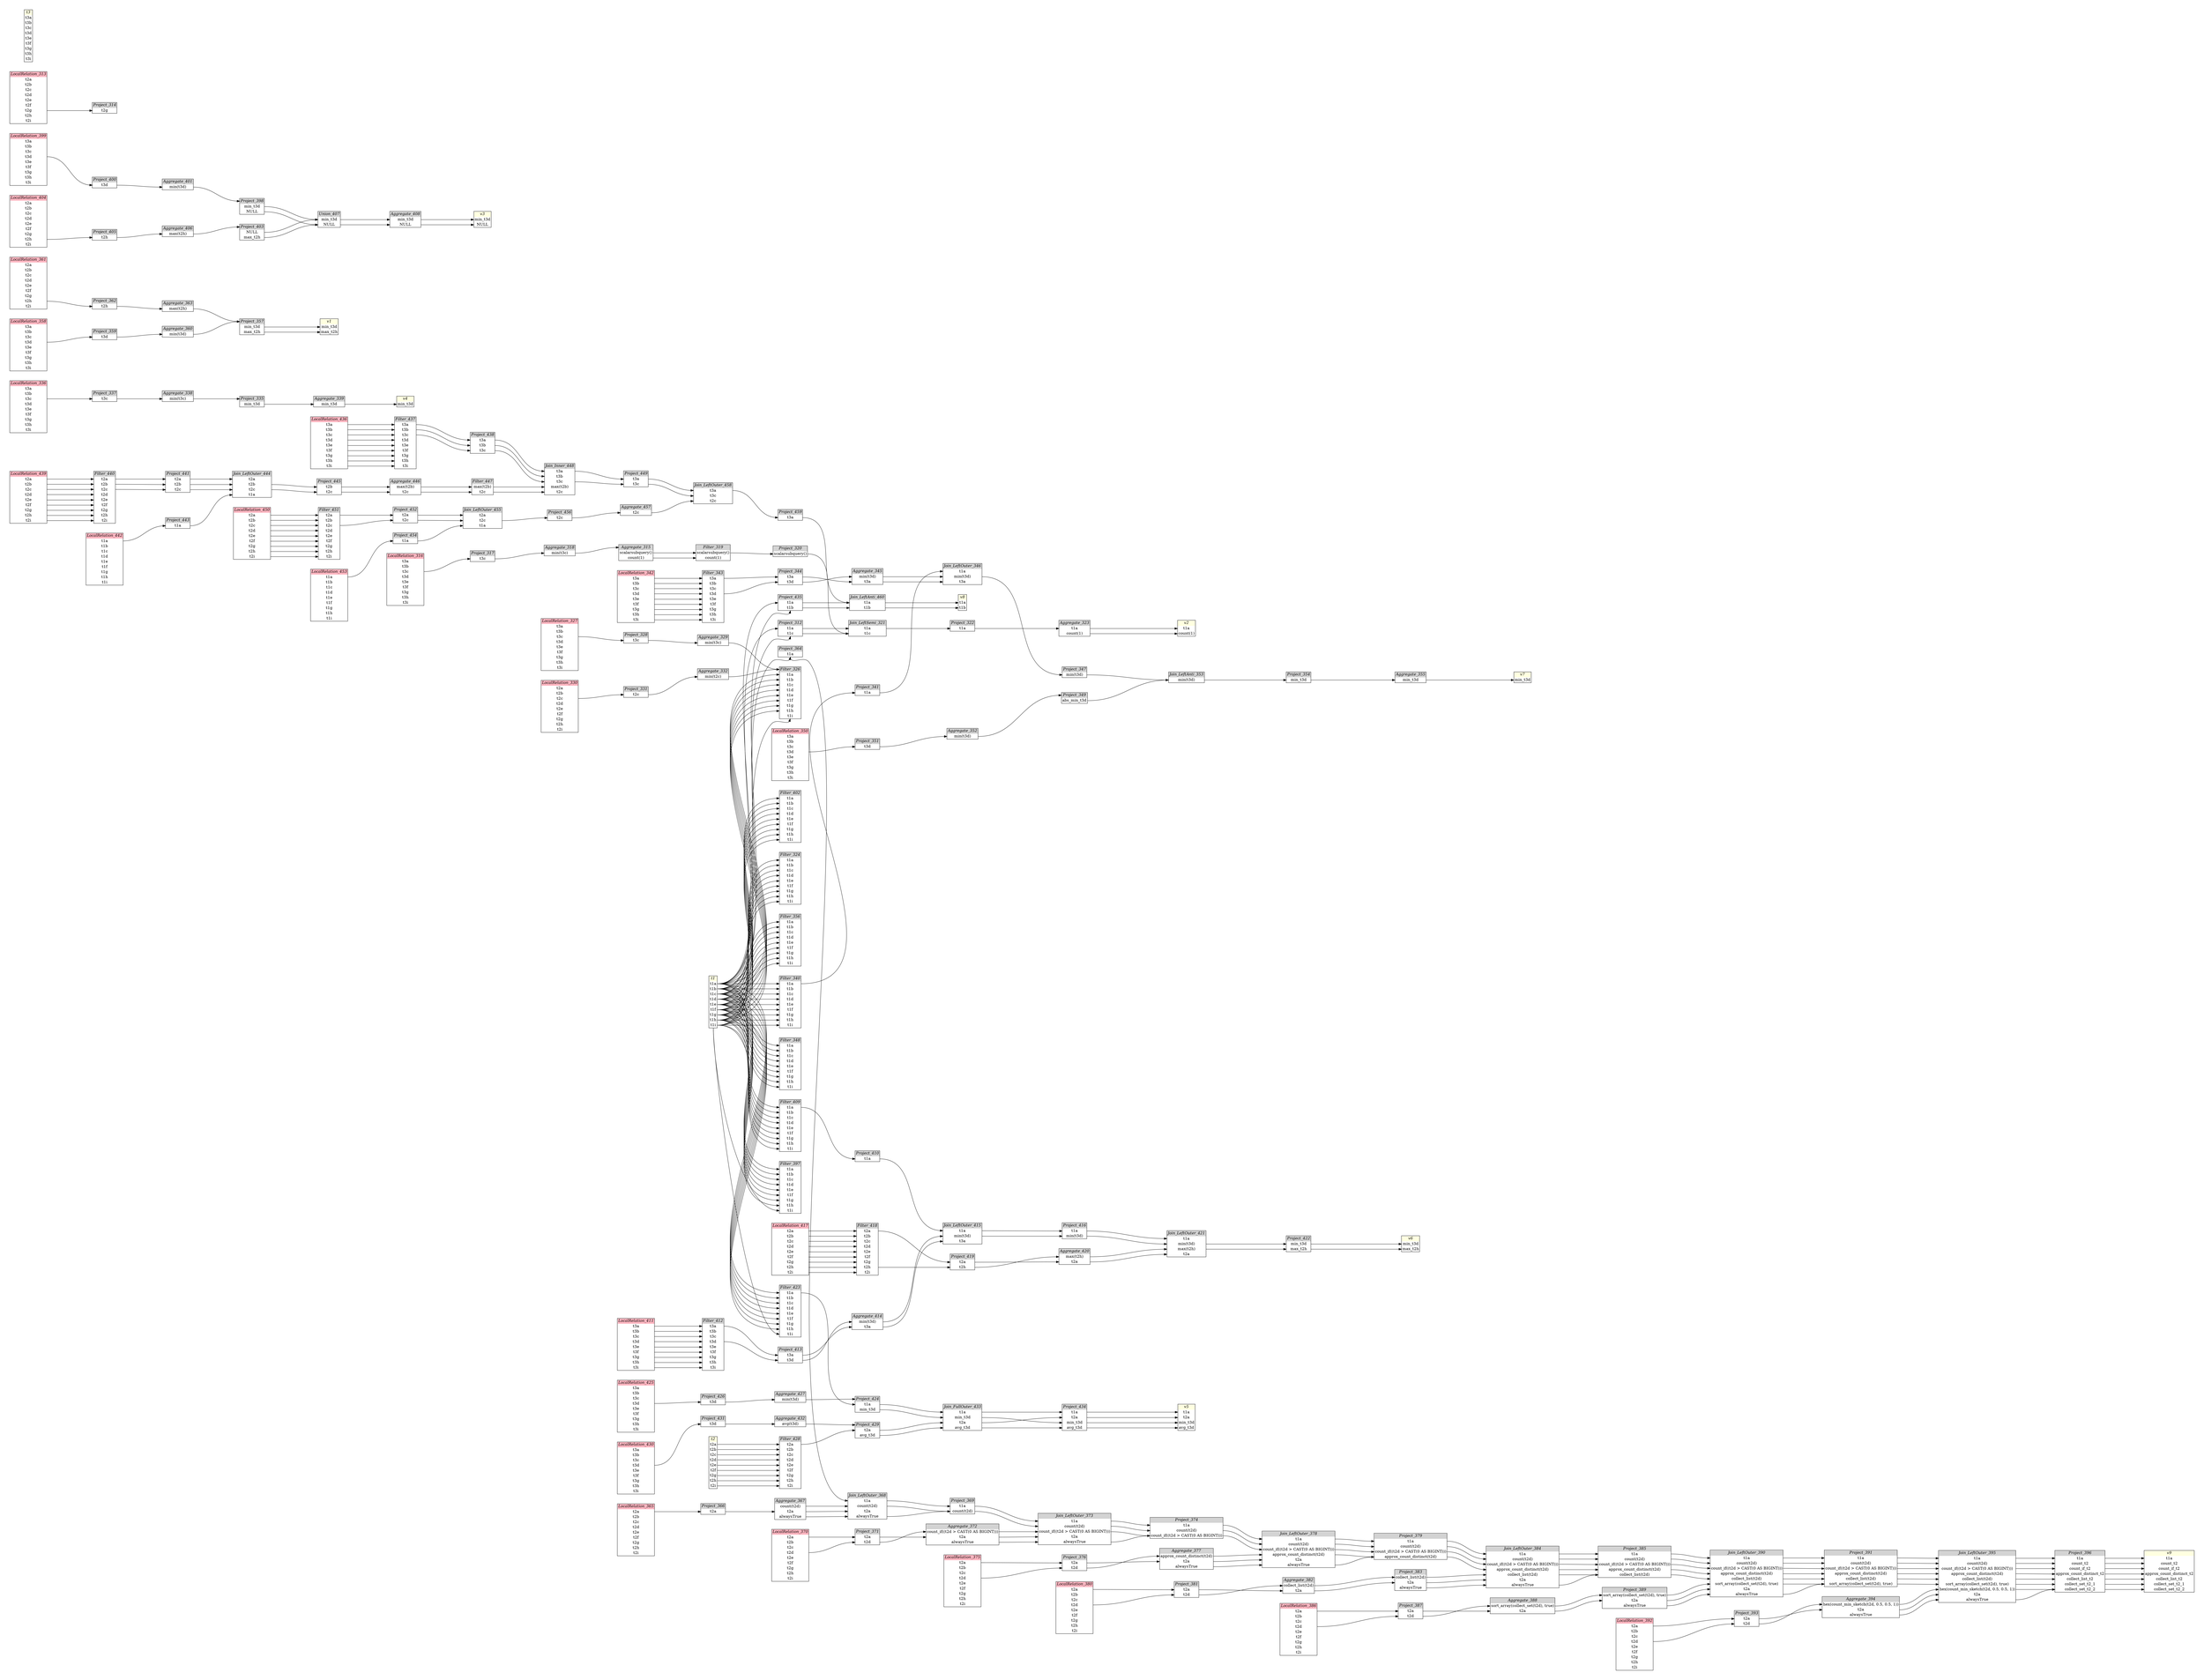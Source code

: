 // Automatically generated by SQLFlowTestSuite


digraph {
  graph [pad="0.5", nodesep="0.5", ranksep="2", fontname="Helvetica"];
  node [shape=plain]
  rankdir=LR;

  
"Aggregate_315" [label=<
<table border="1" cellborder="0" cellspacing="0">
  <tr><td bgcolor="lightgray" port="nodeName"><i>Aggregate_315</i></td></tr>
  <tr><td port="0">scalarsubquery()</td></tr>
<tr><td port="1">count(1)</td></tr>
</table>>];
         

"Aggregate_318" [label=<
<table border="1" cellborder="0" cellspacing="0">
  <tr><td bgcolor="lightgray" port="nodeName"><i>Aggregate_318</i></td></tr>
  <tr><td port="0">min(t3c)</td></tr>
</table>>];
         

"Aggregate_323" [label=<
<table border="1" cellborder="0" cellspacing="0">
  <tr><td bgcolor="lightgray" port="nodeName"><i>Aggregate_323</i></td></tr>
  <tr><td port="0">t1a</td></tr>
<tr><td port="1">count(1)</td></tr>
</table>>];
         

"Aggregate_329" [label=<
<table border="1" cellborder="0" cellspacing="0">
  <tr><td bgcolor="lightgray" port="nodeName"><i>Aggregate_329</i></td></tr>
  <tr><td port="0">min(t3c)</td></tr>
</table>>];
         

"Aggregate_332" [label=<
<table border="1" cellborder="0" cellspacing="0">
  <tr><td bgcolor="lightgray" port="nodeName"><i>Aggregate_332</i></td></tr>
  <tr><td port="0">min(t2c)</td></tr>
</table>>];
         

"Aggregate_338" [label=<
<table border="1" cellborder="0" cellspacing="0">
  <tr><td bgcolor="lightgray" port="nodeName"><i>Aggregate_338</i></td></tr>
  <tr><td port="0">min(t3c)</td></tr>
</table>>];
         

"Aggregate_339" [label=<
<table border="1" cellborder="0" cellspacing="0">
  <tr><td bgcolor="lightgray" port="nodeName"><i>Aggregate_339</i></td></tr>
  <tr><td port="0">min_t3d</td></tr>
</table>>];
         

"Aggregate_345" [label=<
<table border="1" cellborder="0" cellspacing="0">
  <tr><td bgcolor="lightgray" port="nodeName"><i>Aggregate_345</i></td></tr>
  <tr><td port="0">min(t3d)</td></tr>
<tr><td port="1">t3a</td></tr>
</table>>];
         

"Aggregate_352" [label=<
<table border="1" cellborder="0" cellspacing="0">
  <tr><td bgcolor="lightgray" port="nodeName"><i>Aggregate_352</i></td></tr>
  <tr><td port="0">min(t3d)</td></tr>
</table>>];
         

"Aggregate_355" [label=<
<table border="1" cellborder="0" cellspacing="0">
  <tr><td bgcolor="lightgray" port="nodeName"><i>Aggregate_355</i></td></tr>
  <tr><td port="0">min_t3d</td></tr>
</table>>];
         

"Aggregate_360" [label=<
<table border="1" cellborder="0" cellspacing="0">
  <tr><td bgcolor="lightgray" port="nodeName"><i>Aggregate_360</i></td></tr>
  <tr><td port="0">min(t3d)</td></tr>
</table>>];
         

"Aggregate_363" [label=<
<table border="1" cellborder="0" cellspacing="0">
  <tr><td bgcolor="lightgray" port="nodeName"><i>Aggregate_363</i></td></tr>
  <tr><td port="0">max(t2h)</td></tr>
</table>>];
         

"Aggregate_367" [label=<
<table border="1" cellborder="0" cellspacing="0">
  <tr><td bgcolor="lightgray" port="nodeName"><i>Aggregate_367</i></td></tr>
  <tr><td port="0">count(t2d)</td></tr>
<tr><td port="1">t2a</td></tr>
<tr><td port="2">alwaysTrue</td></tr>
</table>>];
         

"Aggregate_372" [label=<
<table border="1" cellborder="0" cellspacing="0">
  <tr><td bgcolor="lightgray" port="nodeName"><i>Aggregate_372</i></td></tr>
  <tr><td port="0">count_if((t2d &gt; CAST(0 AS BIGINT)))</td></tr>
<tr><td port="1">t2a</td></tr>
<tr><td port="2">alwaysTrue</td></tr>
</table>>];
         

"Aggregate_377" [label=<
<table border="1" cellborder="0" cellspacing="0">
  <tr><td bgcolor="lightgray" port="nodeName"><i>Aggregate_377</i></td></tr>
  <tr><td port="0">approx_count_distinct(t2d)</td></tr>
<tr><td port="1">t2a</td></tr>
<tr><td port="2">alwaysTrue</td></tr>
</table>>];
         

"Aggregate_382" [label=<
<table border="1" cellborder="0" cellspacing="0">
  <tr><td bgcolor="lightgray" port="nodeName"><i>Aggregate_382</i></td></tr>
  <tr><td port="0">collect_list(t2d)</td></tr>
<tr><td port="1">t2a</td></tr>
</table>>];
         

"Aggregate_388" [label=<
<table border="1" cellborder="0" cellspacing="0">
  <tr><td bgcolor="lightgray" port="nodeName"><i>Aggregate_388</i></td></tr>
  <tr><td port="0">sort_array(collect_set(t2d), true)</td></tr>
<tr><td port="1">t2a</td></tr>
</table>>];
         

"Aggregate_394" [label=<
<table border="1" cellborder="0" cellspacing="0">
  <tr><td bgcolor="lightgray" port="nodeName"><i>Aggregate_394</i></td></tr>
  <tr><td port="0">hex(count_min_sketch(t2d, 0.5, 0.5, 1))</td></tr>
<tr><td port="1">t2a</td></tr>
<tr><td port="2">alwaysTrue</td></tr>
</table>>];
         

"Aggregate_401" [label=<
<table border="1" cellborder="0" cellspacing="0">
  <tr><td bgcolor="lightgray" port="nodeName"><i>Aggregate_401</i></td></tr>
  <tr><td port="0">min(t3d)</td></tr>
</table>>];
         

"Aggregate_406" [label=<
<table border="1" cellborder="0" cellspacing="0">
  <tr><td bgcolor="lightgray" port="nodeName"><i>Aggregate_406</i></td></tr>
  <tr><td port="0">max(t2h)</td></tr>
</table>>];
         

"Aggregate_408" [label=<
<table border="1" cellborder="0" cellspacing="0">
  <tr><td bgcolor="lightgray" port="nodeName"><i>Aggregate_408</i></td></tr>
  <tr><td port="0">min_t3d</td></tr>
<tr><td port="1">NULL</td></tr>
</table>>];
         

"Aggregate_414" [label=<
<table border="1" cellborder="0" cellspacing="0">
  <tr><td bgcolor="lightgray" port="nodeName"><i>Aggregate_414</i></td></tr>
  <tr><td port="0">min(t3d)</td></tr>
<tr><td port="1">t3a</td></tr>
</table>>];
         

"Aggregate_420" [label=<
<table border="1" cellborder="0" cellspacing="0">
  <tr><td bgcolor="lightgray" port="nodeName"><i>Aggregate_420</i></td></tr>
  <tr><td port="0">max(t2h)</td></tr>
<tr><td port="1">t2a</td></tr>
</table>>];
         

"Aggregate_427" [label=<
<table border="1" cellborder="0" cellspacing="0">
  <tr><td bgcolor="lightgray" port="nodeName"><i>Aggregate_427</i></td></tr>
  <tr><td port="0">min(t3d)</td></tr>
</table>>];
         

"Aggregate_432" [label=<
<table border="1" cellborder="0" cellspacing="0">
  <tr><td bgcolor="lightgray" port="nodeName"><i>Aggregate_432</i></td></tr>
  <tr><td port="0">avg(t3d)</td></tr>
</table>>];
         

"Aggregate_446" [label=<
<table border="1" cellborder="0" cellspacing="0">
  <tr><td bgcolor="lightgray" port="nodeName"><i>Aggregate_446</i></td></tr>
  <tr><td port="0">max(t2b)</td></tr>
<tr><td port="1">t2c</td></tr>
</table>>];
         

"Aggregate_457" [label=<
<table border="1" cellborder="0" cellspacing="0">
  <tr><td bgcolor="lightgray" port="nodeName"><i>Aggregate_457</i></td></tr>
  <tr><td port="0">t2c</td></tr>
</table>>];
         

"Filter_319" [label=<
<table border="1" cellborder="0" cellspacing="0">
  <tr><td bgcolor="lightgray" port="nodeName"><i>Filter_319</i></td></tr>
  <tr><td port="0">scalarsubquery()</td></tr>
<tr><td port="1">count(1)</td></tr>
</table>>];
         

"Filter_324" [label=<
<table border="1" cellborder="0" cellspacing="0">
  <tr><td bgcolor="lightgray" port="nodeName"><i>Filter_324</i></td></tr>
  <tr><td port="0">t1a</td></tr>
<tr><td port="1">t1b</td></tr>
<tr><td port="2">t1c</td></tr>
<tr><td port="3">t1d</td></tr>
<tr><td port="4">t1e</td></tr>
<tr><td port="5">t1f</td></tr>
<tr><td port="6">t1g</td></tr>
<tr><td port="7">t1h</td></tr>
<tr><td port="8">t1i</td></tr>
</table>>];
         

"Filter_326" [label=<
<table border="1" cellborder="0" cellspacing="0">
  <tr><td bgcolor="lightgray" port="nodeName"><i>Filter_326</i></td></tr>
  <tr><td port="0">t1a</td></tr>
<tr><td port="1">t1b</td></tr>
<tr><td port="2">t1c</td></tr>
<tr><td port="3">t1d</td></tr>
<tr><td port="4">t1e</td></tr>
<tr><td port="5">t1f</td></tr>
<tr><td port="6">t1g</td></tr>
<tr><td port="7">t1h</td></tr>
<tr><td port="8">t1i</td></tr>
</table>>];
         

"Filter_340" [label=<
<table border="1" cellborder="0" cellspacing="0">
  <tr><td bgcolor="lightgray" port="nodeName"><i>Filter_340</i></td></tr>
  <tr><td port="0">t1a</td></tr>
<tr><td port="1">t1b</td></tr>
<tr><td port="2">t1c</td></tr>
<tr><td port="3">t1d</td></tr>
<tr><td port="4">t1e</td></tr>
<tr><td port="5">t1f</td></tr>
<tr><td port="6">t1g</td></tr>
<tr><td port="7">t1h</td></tr>
<tr><td port="8">t1i</td></tr>
</table>>];
         

"Filter_343" [label=<
<table border="1" cellborder="0" cellspacing="0">
  <tr><td bgcolor="lightgray" port="nodeName"><i>Filter_343</i></td></tr>
  <tr><td port="0">t3a</td></tr>
<tr><td port="1">t3b</td></tr>
<tr><td port="2">t3c</td></tr>
<tr><td port="3">t3d</td></tr>
<tr><td port="4">t3e</td></tr>
<tr><td port="5">t3f</td></tr>
<tr><td port="6">t3g</td></tr>
<tr><td port="7">t3h</td></tr>
<tr><td port="8">t3i</td></tr>
</table>>];
         

"Filter_348" [label=<
<table border="1" cellborder="0" cellspacing="0">
  <tr><td bgcolor="lightgray" port="nodeName"><i>Filter_348</i></td></tr>
  <tr><td port="0">t1a</td></tr>
<tr><td port="1">t1b</td></tr>
<tr><td port="2">t1c</td></tr>
<tr><td port="3">t1d</td></tr>
<tr><td port="4">t1e</td></tr>
<tr><td port="5">t1f</td></tr>
<tr><td port="6">t1g</td></tr>
<tr><td port="7">t1h</td></tr>
<tr><td port="8">t1i</td></tr>
</table>>];
         

"Filter_356" [label=<
<table border="1" cellborder="0" cellspacing="0">
  <tr><td bgcolor="lightgray" port="nodeName"><i>Filter_356</i></td></tr>
  <tr><td port="0">t1a</td></tr>
<tr><td port="1">t1b</td></tr>
<tr><td port="2">t1c</td></tr>
<tr><td port="3">t1d</td></tr>
<tr><td port="4">t1e</td></tr>
<tr><td port="5">t1f</td></tr>
<tr><td port="6">t1g</td></tr>
<tr><td port="7">t1h</td></tr>
<tr><td port="8">t1i</td></tr>
</table>>];
         

"Filter_397" [label=<
<table border="1" cellborder="0" cellspacing="0">
  <tr><td bgcolor="lightgray" port="nodeName"><i>Filter_397</i></td></tr>
  <tr><td port="0">t1a</td></tr>
<tr><td port="1">t1b</td></tr>
<tr><td port="2">t1c</td></tr>
<tr><td port="3">t1d</td></tr>
<tr><td port="4">t1e</td></tr>
<tr><td port="5">t1f</td></tr>
<tr><td port="6">t1g</td></tr>
<tr><td port="7">t1h</td></tr>
<tr><td port="8">t1i</td></tr>
</table>>];
         

"Filter_402" [label=<
<table border="1" cellborder="0" cellspacing="0">
  <tr><td bgcolor="lightgray" port="nodeName"><i>Filter_402</i></td></tr>
  <tr><td port="0">t1a</td></tr>
<tr><td port="1">t1b</td></tr>
<tr><td port="2">t1c</td></tr>
<tr><td port="3">t1d</td></tr>
<tr><td port="4">t1e</td></tr>
<tr><td port="5">t1f</td></tr>
<tr><td port="6">t1g</td></tr>
<tr><td port="7">t1h</td></tr>
<tr><td port="8">t1i</td></tr>
</table>>];
         

"Filter_409" [label=<
<table border="1" cellborder="0" cellspacing="0">
  <tr><td bgcolor="lightgray" port="nodeName"><i>Filter_409</i></td></tr>
  <tr><td port="0">t1a</td></tr>
<tr><td port="1">t1b</td></tr>
<tr><td port="2">t1c</td></tr>
<tr><td port="3">t1d</td></tr>
<tr><td port="4">t1e</td></tr>
<tr><td port="5">t1f</td></tr>
<tr><td port="6">t1g</td></tr>
<tr><td port="7">t1h</td></tr>
<tr><td port="8">t1i</td></tr>
</table>>];
         

"Filter_412" [label=<
<table border="1" cellborder="0" cellspacing="0">
  <tr><td bgcolor="lightgray" port="nodeName"><i>Filter_412</i></td></tr>
  <tr><td port="0">t3a</td></tr>
<tr><td port="1">t3b</td></tr>
<tr><td port="2">t3c</td></tr>
<tr><td port="3">t3d</td></tr>
<tr><td port="4">t3e</td></tr>
<tr><td port="5">t3f</td></tr>
<tr><td port="6">t3g</td></tr>
<tr><td port="7">t3h</td></tr>
<tr><td port="8">t3i</td></tr>
</table>>];
         

"Filter_418" [label=<
<table border="1" cellborder="0" cellspacing="0">
  <tr><td bgcolor="lightgray" port="nodeName"><i>Filter_418</i></td></tr>
  <tr><td port="0">t2a</td></tr>
<tr><td port="1">t2b</td></tr>
<tr><td port="2">t2c</td></tr>
<tr><td port="3">t2d</td></tr>
<tr><td port="4">t2e</td></tr>
<tr><td port="5">t2f</td></tr>
<tr><td port="6">t2g</td></tr>
<tr><td port="7">t2h</td></tr>
<tr><td port="8">t2i</td></tr>
</table>>];
         

"Filter_423" [label=<
<table border="1" cellborder="0" cellspacing="0">
  <tr><td bgcolor="lightgray" port="nodeName"><i>Filter_423</i></td></tr>
  <tr><td port="0">t1a</td></tr>
<tr><td port="1">t1b</td></tr>
<tr><td port="2">t1c</td></tr>
<tr><td port="3">t1d</td></tr>
<tr><td port="4">t1e</td></tr>
<tr><td port="5">t1f</td></tr>
<tr><td port="6">t1g</td></tr>
<tr><td port="7">t1h</td></tr>
<tr><td port="8">t1i</td></tr>
</table>>];
         

"Filter_428" [label=<
<table border="1" cellborder="0" cellspacing="0">
  <tr><td bgcolor="lightgray" port="nodeName"><i>Filter_428</i></td></tr>
  <tr><td port="0">t2a</td></tr>
<tr><td port="1">t2b</td></tr>
<tr><td port="2">t2c</td></tr>
<tr><td port="3">t2d</td></tr>
<tr><td port="4">t2e</td></tr>
<tr><td port="5">t2f</td></tr>
<tr><td port="6">t2g</td></tr>
<tr><td port="7">t2h</td></tr>
<tr><td port="8">t2i</td></tr>
</table>>];
         

"Filter_437" [label=<
<table border="1" cellborder="0" cellspacing="0">
  <tr><td bgcolor="lightgray" port="nodeName"><i>Filter_437</i></td></tr>
  <tr><td port="0">t3a</td></tr>
<tr><td port="1">t3b</td></tr>
<tr><td port="2">t3c</td></tr>
<tr><td port="3">t3d</td></tr>
<tr><td port="4">t3e</td></tr>
<tr><td port="5">t3f</td></tr>
<tr><td port="6">t3g</td></tr>
<tr><td port="7">t3h</td></tr>
<tr><td port="8">t3i</td></tr>
</table>>];
         

"Filter_440" [label=<
<table border="1" cellborder="0" cellspacing="0">
  <tr><td bgcolor="lightgray" port="nodeName"><i>Filter_440</i></td></tr>
  <tr><td port="0">t2a</td></tr>
<tr><td port="1">t2b</td></tr>
<tr><td port="2">t2c</td></tr>
<tr><td port="3">t2d</td></tr>
<tr><td port="4">t2e</td></tr>
<tr><td port="5">t2f</td></tr>
<tr><td port="6">t2g</td></tr>
<tr><td port="7">t2h</td></tr>
<tr><td port="8">t2i</td></tr>
</table>>];
         

"Filter_447" [label=<
<table border="1" cellborder="0" cellspacing="0">
  <tr><td bgcolor="lightgray" port="nodeName"><i>Filter_447</i></td></tr>
  <tr><td port="0">max(t2b)</td></tr>
<tr><td port="1">t2c</td></tr>
</table>>];
         

"Filter_451" [label=<
<table border="1" cellborder="0" cellspacing="0">
  <tr><td bgcolor="lightgray" port="nodeName"><i>Filter_451</i></td></tr>
  <tr><td port="0">t2a</td></tr>
<tr><td port="1">t2b</td></tr>
<tr><td port="2">t2c</td></tr>
<tr><td port="3">t2d</td></tr>
<tr><td port="4">t2e</td></tr>
<tr><td port="5">t2f</td></tr>
<tr><td port="6">t2g</td></tr>
<tr><td port="7">t2h</td></tr>
<tr><td port="8">t2i</td></tr>
</table>>];
         

"Join_FullOuter_433" [label=<
<table border="1" cellborder="0" cellspacing="0">
  <tr><td bgcolor="lightgray" port="nodeName"><i>Join_FullOuter_433</i></td></tr>
  <tr><td port="0">t1a</td></tr>
<tr><td port="1">min_t3d</td></tr>
<tr><td port="2">t2a</td></tr>
<tr><td port="3">avg_t3d</td></tr>
</table>>];
         

"Join_Inner_448" [label=<
<table border="1" cellborder="0" cellspacing="0">
  <tr><td bgcolor="lightgray" port="nodeName"><i>Join_Inner_448</i></td></tr>
  <tr><td port="0">t3a</td></tr>
<tr><td port="1">t3b</td></tr>
<tr><td port="2">t3c</td></tr>
<tr><td port="3">max(t2b)</td></tr>
<tr><td port="4">t2c</td></tr>
</table>>];
         

"Join_LeftAnti_353" [label=<
<table border="1" cellborder="0" cellspacing="0">
  <tr><td bgcolor="lightgray" port="nodeName"><i>Join_LeftAnti_353</i></td></tr>
  <tr><td port="0">min(t3d)</td></tr>
</table>>];
         

"Join_LeftAnti_460" [label=<
<table border="1" cellborder="0" cellspacing="0">
  <tr><td bgcolor="lightgray" port="nodeName"><i>Join_LeftAnti_460</i></td></tr>
  <tr><td port="0">t1a</td></tr>
<tr><td port="1">t1b</td></tr>
</table>>];
         

"Join_LeftOuter_346" [label=<
<table border="1" cellborder="0" cellspacing="0">
  <tr><td bgcolor="lightgray" port="nodeName"><i>Join_LeftOuter_346</i></td></tr>
  <tr><td port="0">t1a</td></tr>
<tr><td port="1">min(t3d)</td></tr>
<tr><td port="2">t3a</td></tr>
</table>>];
         

"Join_LeftOuter_368" [label=<
<table border="1" cellborder="0" cellspacing="0">
  <tr><td bgcolor="lightgray" port="nodeName"><i>Join_LeftOuter_368</i></td></tr>
  <tr><td port="0">t1a</td></tr>
<tr><td port="1">count(t2d)</td></tr>
<tr><td port="2">t2a</td></tr>
<tr><td port="3">alwaysTrue</td></tr>
</table>>];
         

"Join_LeftOuter_373" [label=<
<table border="1" cellborder="0" cellspacing="0">
  <tr><td bgcolor="lightgray" port="nodeName"><i>Join_LeftOuter_373</i></td></tr>
  <tr><td port="0">t1a</td></tr>
<tr><td port="1">count(t2d)</td></tr>
<tr><td port="2">count_if((t2d &gt; CAST(0 AS BIGINT)))</td></tr>
<tr><td port="3">t2a</td></tr>
<tr><td port="4">alwaysTrue</td></tr>
</table>>];
         

"Join_LeftOuter_378" [label=<
<table border="1" cellborder="0" cellspacing="0">
  <tr><td bgcolor="lightgray" port="nodeName"><i>Join_LeftOuter_378</i></td></tr>
  <tr><td port="0">t1a</td></tr>
<tr><td port="1">count(t2d)</td></tr>
<tr><td port="2">count_if((t2d &gt; CAST(0 AS BIGINT)))</td></tr>
<tr><td port="3">approx_count_distinct(t2d)</td></tr>
<tr><td port="4">t2a</td></tr>
<tr><td port="5">alwaysTrue</td></tr>
</table>>];
         

"Join_LeftOuter_384" [label=<
<table border="1" cellborder="0" cellspacing="0">
  <tr><td bgcolor="lightgray" port="nodeName"><i>Join_LeftOuter_384</i></td></tr>
  <tr><td port="0">t1a</td></tr>
<tr><td port="1">count(t2d)</td></tr>
<tr><td port="2">count_if((t2d &gt; CAST(0 AS BIGINT)))</td></tr>
<tr><td port="3">approx_count_distinct(t2d)</td></tr>
<tr><td port="4">collect_list(t2d)</td></tr>
<tr><td port="5">t2a</td></tr>
<tr><td port="6">alwaysTrue</td></tr>
</table>>];
         

"Join_LeftOuter_390" [label=<
<table border="1" cellborder="0" cellspacing="0">
  <tr><td bgcolor="lightgray" port="nodeName"><i>Join_LeftOuter_390</i></td></tr>
  <tr><td port="0">t1a</td></tr>
<tr><td port="1">count(t2d)</td></tr>
<tr><td port="2">count_if((t2d &gt; CAST(0 AS BIGINT)))</td></tr>
<tr><td port="3">approx_count_distinct(t2d)</td></tr>
<tr><td port="4">collect_list(t2d)</td></tr>
<tr><td port="5">sort_array(collect_set(t2d), true)</td></tr>
<tr><td port="6">t2a</td></tr>
<tr><td port="7">alwaysTrue</td></tr>
</table>>];
         

"Join_LeftOuter_395" [label=<
<table border="1" cellborder="0" cellspacing="0">
  <tr><td bgcolor="lightgray" port="nodeName"><i>Join_LeftOuter_395</i></td></tr>
  <tr><td port="0">t1a</td></tr>
<tr><td port="1">count(t2d)</td></tr>
<tr><td port="2">count_if((t2d &gt; CAST(0 AS BIGINT)))</td></tr>
<tr><td port="3">approx_count_distinct(t2d)</td></tr>
<tr><td port="4">collect_list(t2d)</td></tr>
<tr><td port="5">sort_array(collect_set(t2d), true)</td></tr>
<tr><td port="6">hex(count_min_sketch(t2d, 0.5, 0.5, 1))</td></tr>
<tr><td port="7">t2a</td></tr>
<tr><td port="8">alwaysTrue</td></tr>
</table>>];
         

"Join_LeftOuter_415" [label=<
<table border="1" cellborder="0" cellspacing="0">
  <tr><td bgcolor="lightgray" port="nodeName"><i>Join_LeftOuter_415</i></td></tr>
  <tr><td port="0">t1a</td></tr>
<tr><td port="1">min(t3d)</td></tr>
<tr><td port="2">t3a</td></tr>
</table>>];
         

"Join_LeftOuter_421" [label=<
<table border="1" cellborder="0" cellspacing="0">
  <tr><td bgcolor="lightgray" port="nodeName"><i>Join_LeftOuter_421</i></td></tr>
  <tr><td port="0">t1a</td></tr>
<tr><td port="1">min(t3d)</td></tr>
<tr><td port="2">max(t2h)</td></tr>
<tr><td port="3">t2a</td></tr>
</table>>];
         

"Join_LeftOuter_444" [label=<
<table border="1" cellborder="0" cellspacing="0">
  <tr><td bgcolor="lightgray" port="nodeName"><i>Join_LeftOuter_444</i></td></tr>
  <tr><td port="0">t2a</td></tr>
<tr><td port="1">t2b</td></tr>
<tr><td port="2">t2c</td></tr>
<tr><td port="3">t1a</td></tr>
</table>>];
         

"Join_LeftOuter_455" [label=<
<table border="1" cellborder="0" cellspacing="0">
  <tr><td bgcolor="lightgray" port="nodeName"><i>Join_LeftOuter_455</i></td></tr>
  <tr><td port="0">t2a</td></tr>
<tr><td port="1">t2c</td></tr>
<tr><td port="2">t1a</td></tr>
</table>>];
         

"Join_LeftOuter_458" [label=<
<table border="1" cellborder="0" cellspacing="0">
  <tr><td bgcolor="lightgray" port="nodeName"><i>Join_LeftOuter_458</i></td></tr>
  <tr><td port="0">t3a</td></tr>
<tr><td port="1">t3c</td></tr>
<tr><td port="2">t2c</td></tr>
</table>>];
         

"Join_LeftSemi_321" [label=<
<table border="1" cellborder="0" cellspacing="0">
  <tr><td bgcolor="lightgray" port="nodeName"><i>Join_LeftSemi_321</i></td></tr>
  <tr><td port="0">t1a</td></tr>
<tr><td port="1">t1c</td></tr>
</table>>];
         

"LocalRelation_313" [label=<
<table border="1" cellborder="0" cellspacing="0">
  <tr><td bgcolor="lightpink" port="nodeName"><i>LocalRelation_313</i></td></tr>
  <tr><td port="0">t2a</td></tr>
<tr><td port="1">t2b</td></tr>
<tr><td port="2">t2c</td></tr>
<tr><td port="3">t2d</td></tr>
<tr><td port="4">t2e</td></tr>
<tr><td port="5">t2f</td></tr>
<tr><td port="6">t2g</td></tr>
<tr><td port="7">t2h</td></tr>
<tr><td port="8">t2i</td></tr>
</table>>];
       

"LocalRelation_316" [label=<
<table border="1" cellborder="0" cellspacing="0">
  <tr><td bgcolor="lightpink" port="nodeName"><i>LocalRelation_316</i></td></tr>
  <tr><td port="0">t3a</td></tr>
<tr><td port="1">t3b</td></tr>
<tr><td port="2">t3c</td></tr>
<tr><td port="3">t3d</td></tr>
<tr><td port="4">t3e</td></tr>
<tr><td port="5">t3f</td></tr>
<tr><td port="6">t3g</td></tr>
<tr><td port="7">t3h</td></tr>
<tr><td port="8">t3i</td></tr>
</table>>];
       

"LocalRelation_327" [label=<
<table border="1" cellborder="0" cellspacing="0">
  <tr><td bgcolor="lightpink" port="nodeName"><i>LocalRelation_327</i></td></tr>
  <tr><td port="0">t3a</td></tr>
<tr><td port="1">t3b</td></tr>
<tr><td port="2">t3c</td></tr>
<tr><td port="3">t3d</td></tr>
<tr><td port="4">t3e</td></tr>
<tr><td port="5">t3f</td></tr>
<tr><td port="6">t3g</td></tr>
<tr><td port="7">t3h</td></tr>
<tr><td port="8">t3i</td></tr>
</table>>];
       

"LocalRelation_330" [label=<
<table border="1" cellborder="0" cellspacing="0">
  <tr><td bgcolor="lightpink" port="nodeName"><i>LocalRelation_330</i></td></tr>
  <tr><td port="0">t2a</td></tr>
<tr><td port="1">t2b</td></tr>
<tr><td port="2">t2c</td></tr>
<tr><td port="3">t2d</td></tr>
<tr><td port="4">t2e</td></tr>
<tr><td port="5">t2f</td></tr>
<tr><td port="6">t2g</td></tr>
<tr><td port="7">t2h</td></tr>
<tr><td port="8">t2i</td></tr>
</table>>];
       

"LocalRelation_336" [label=<
<table border="1" cellborder="0" cellspacing="0">
  <tr><td bgcolor="lightpink" port="nodeName"><i>LocalRelation_336</i></td></tr>
  <tr><td port="0">t3a</td></tr>
<tr><td port="1">t3b</td></tr>
<tr><td port="2">t3c</td></tr>
<tr><td port="3">t3d</td></tr>
<tr><td port="4">t3e</td></tr>
<tr><td port="5">t3f</td></tr>
<tr><td port="6">t3g</td></tr>
<tr><td port="7">t3h</td></tr>
<tr><td port="8">t3i</td></tr>
</table>>];
       

"LocalRelation_342" [label=<
<table border="1" cellborder="0" cellspacing="0">
  <tr><td bgcolor="lightpink" port="nodeName"><i>LocalRelation_342</i></td></tr>
  <tr><td port="0">t3a</td></tr>
<tr><td port="1">t3b</td></tr>
<tr><td port="2">t3c</td></tr>
<tr><td port="3">t3d</td></tr>
<tr><td port="4">t3e</td></tr>
<tr><td port="5">t3f</td></tr>
<tr><td port="6">t3g</td></tr>
<tr><td port="7">t3h</td></tr>
<tr><td port="8">t3i</td></tr>
</table>>];
       

"LocalRelation_350" [label=<
<table border="1" cellborder="0" cellspacing="0">
  <tr><td bgcolor="lightpink" port="nodeName"><i>LocalRelation_350</i></td></tr>
  <tr><td port="0">t3a</td></tr>
<tr><td port="1">t3b</td></tr>
<tr><td port="2">t3c</td></tr>
<tr><td port="3">t3d</td></tr>
<tr><td port="4">t3e</td></tr>
<tr><td port="5">t3f</td></tr>
<tr><td port="6">t3g</td></tr>
<tr><td port="7">t3h</td></tr>
<tr><td port="8">t3i</td></tr>
</table>>];
       

"LocalRelation_358" [label=<
<table border="1" cellborder="0" cellspacing="0">
  <tr><td bgcolor="lightpink" port="nodeName"><i>LocalRelation_358</i></td></tr>
  <tr><td port="0">t3a</td></tr>
<tr><td port="1">t3b</td></tr>
<tr><td port="2">t3c</td></tr>
<tr><td port="3">t3d</td></tr>
<tr><td port="4">t3e</td></tr>
<tr><td port="5">t3f</td></tr>
<tr><td port="6">t3g</td></tr>
<tr><td port="7">t3h</td></tr>
<tr><td port="8">t3i</td></tr>
</table>>];
       

"LocalRelation_361" [label=<
<table border="1" cellborder="0" cellspacing="0">
  <tr><td bgcolor="lightpink" port="nodeName"><i>LocalRelation_361</i></td></tr>
  <tr><td port="0">t2a</td></tr>
<tr><td port="1">t2b</td></tr>
<tr><td port="2">t2c</td></tr>
<tr><td port="3">t2d</td></tr>
<tr><td port="4">t2e</td></tr>
<tr><td port="5">t2f</td></tr>
<tr><td port="6">t2g</td></tr>
<tr><td port="7">t2h</td></tr>
<tr><td port="8">t2i</td></tr>
</table>>];
       

"LocalRelation_365" [label=<
<table border="1" cellborder="0" cellspacing="0">
  <tr><td bgcolor="lightpink" port="nodeName"><i>LocalRelation_365</i></td></tr>
  <tr><td port="0">t2a</td></tr>
<tr><td port="1">t2b</td></tr>
<tr><td port="2">t2c</td></tr>
<tr><td port="3">t2d</td></tr>
<tr><td port="4">t2e</td></tr>
<tr><td port="5">t2f</td></tr>
<tr><td port="6">t2g</td></tr>
<tr><td port="7">t2h</td></tr>
<tr><td port="8">t2i</td></tr>
</table>>];
       

"LocalRelation_370" [label=<
<table border="1" cellborder="0" cellspacing="0">
  <tr><td bgcolor="lightpink" port="nodeName"><i>LocalRelation_370</i></td></tr>
  <tr><td port="0">t2a</td></tr>
<tr><td port="1">t2b</td></tr>
<tr><td port="2">t2c</td></tr>
<tr><td port="3">t2d</td></tr>
<tr><td port="4">t2e</td></tr>
<tr><td port="5">t2f</td></tr>
<tr><td port="6">t2g</td></tr>
<tr><td port="7">t2h</td></tr>
<tr><td port="8">t2i</td></tr>
</table>>];
       

"LocalRelation_375" [label=<
<table border="1" cellborder="0" cellspacing="0">
  <tr><td bgcolor="lightpink" port="nodeName"><i>LocalRelation_375</i></td></tr>
  <tr><td port="0">t2a</td></tr>
<tr><td port="1">t2b</td></tr>
<tr><td port="2">t2c</td></tr>
<tr><td port="3">t2d</td></tr>
<tr><td port="4">t2e</td></tr>
<tr><td port="5">t2f</td></tr>
<tr><td port="6">t2g</td></tr>
<tr><td port="7">t2h</td></tr>
<tr><td port="8">t2i</td></tr>
</table>>];
       

"LocalRelation_380" [label=<
<table border="1" cellborder="0" cellspacing="0">
  <tr><td bgcolor="lightpink" port="nodeName"><i>LocalRelation_380</i></td></tr>
  <tr><td port="0">t2a</td></tr>
<tr><td port="1">t2b</td></tr>
<tr><td port="2">t2c</td></tr>
<tr><td port="3">t2d</td></tr>
<tr><td port="4">t2e</td></tr>
<tr><td port="5">t2f</td></tr>
<tr><td port="6">t2g</td></tr>
<tr><td port="7">t2h</td></tr>
<tr><td port="8">t2i</td></tr>
</table>>];
       

"LocalRelation_386" [label=<
<table border="1" cellborder="0" cellspacing="0">
  <tr><td bgcolor="lightpink" port="nodeName"><i>LocalRelation_386</i></td></tr>
  <tr><td port="0">t2a</td></tr>
<tr><td port="1">t2b</td></tr>
<tr><td port="2">t2c</td></tr>
<tr><td port="3">t2d</td></tr>
<tr><td port="4">t2e</td></tr>
<tr><td port="5">t2f</td></tr>
<tr><td port="6">t2g</td></tr>
<tr><td port="7">t2h</td></tr>
<tr><td port="8">t2i</td></tr>
</table>>];
       

"LocalRelation_392" [label=<
<table border="1" cellborder="0" cellspacing="0">
  <tr><td bgcolor="lightpink" port="nodeName"><i>LocalRelation_392</i></td></tr>
  <tr><td port="0">t2a</td></tr>
<tr><td port="1">t2b</td></tr>
<tr><td port="2">t2c</td></tr>
<tr><td port="3">t2d</td></tr>
<tr><td port="4">t2e</td></tr>
<tr><td port="5">t2f</td></tr>
<tr><td port="6">t2g</td></tr>
<tr><td port="7">t2h</td></tr>
<tr><td port="8">t2i</td></tr>
</table>>];
       

"LocalRelation_399" [label=<
<table border="1" cellborder="0" cellspacing="0">
  <tr><td bgcolor="lightpink" port="nodeName"><i>LocalRelation_399</i></td></tr>
  <tr><td port="0">t3a</td></tr>
<tr><td port="1">t3b</td></tr>
<tr><td port="2">t3c</td></tr>
<tr><td port="3">t3d</td></tr>
<tr><td port="4">t3e</td></tr>
<tr><td port="5">t3f</td></tr>
<tr><td port="6">t3g</td></tr>
<tr><td port="7">t3h</td></tr>
<tr><td port="8">t3i</td></tr>
</table>>];
       

"LocalRelation_404" [label=<
<table border="1" cellborder="0" cellspacing="0">
  <tr><td bgcolor="lightpink" port="nodeName"><i>LocalRelation_404</i></td></tr>
  <tr><td port="0">t2a</td></tr>
<tr><td port="1">t2b</td></tr>
<tr><td port="2">t2c</td></tr>
<tr><td port="3">t2d</td></tr>
<tr><td port="4">t2e</td></tr>
<tr><td port="5">t2f</td></tr>
<tr><td port="6">t2g</td></tr>
<tr><td port="7">t2h</td></tr>
<tr><td port="8">t2i</td></tr>
</table>>];
       

"LocalRelation_411" [label=<
<table border="1" cellborder="0" cellspacing="0">
  <tr><td bgcolor="lightpink" port="nodeName"><i>LocalRelation_411</i></td></tr>
  <tr><td port="0">t3a</td></tr>
<tr><td port="1">t3b</td></tr>
<tr><td port="2">t3c</td></tr>
<tr><td port="3">t3d</td></tr>
<tr><td port="4">t3e</td></tr>
<tr><td port="5">t3f</td></tr>
<tr><td port="6">t3g</td></tr>
<tr><td port="7">t3h</td></tr>
<tr><td port="8">t3i</td></tr>
</table>>];
       

"LocalRelation_417" [label=<
<table border="1" cellborder="0" cellspacing="0">
  <tr><td bgcolor="lightpink" port="nodeName"><i>LocalRelation_417</i></td></tr>
  <tr><td port="0">t2a</td></tr>
<tr><td port="1">t2b</td></tr>
<tr><td port="2">t2c</td></tr>
<tr><td port="3">t2d</td></tr>
<tr><td port="4">t2e</td></tr>
<tr><td port="5">t2f</td></tr>
<tr><td port="6">t2g</td></tr>
<tr><td port="7">t2h</td></tr>
<tr><td port="8">t2i</td></tr>
</table>>];
       

"LocalRelation_425" [label=<
<table border="1" cellborder="0" cellspacing="0">
  <tr><td bgcolor="lightpink" port="nodeName"><i>LocalRelation_425</i></td></tr>
  <tr><td port="0">t3a</td></tr>
<tr><td port="1">t3b</td></tr>
<tr><td port="2">t3c</td></tr>
<tr><td port="3">t3d</td></tr>
<tr><td port="4">t3e</td></tr>
<tr><td port="5">t3f</td></tr>
<tr><td port="6">t3g</td></tr>
<tr><td port="7">t3h</td></tr>
<tr><td port="8">t3i</td></tr>
</table>>];
       

"LocalRelation_430" [label=<
<table border="1" cellborder="0" cellspacing="0">
  <tr><td bgcolor="lightpink" port="nodeName"><i>LocalRelation_430</i></td></tr>
  <tr><td port="0">t3a</td></tr>
<tr><td port="1">t3b</td></tr>
<tr><td port="2">t3c</td></tr>
<tr><td port="3">t3d</td></tr>
<tr><td port="4">t3e</td></tr>
<tr><td port="5">t3f</td></tr>
<tr><td port="6">t3g</td></tr>
<tr><td port="7">t3h</td></tr>
<tr><td port="8">t3i</td></tr>
</table>>];
       

"LocalRelation_436" [label=<
<table border="1" cellborder="0" cellspacing="0">
  <tr><td bgcolor="lightpink" port="nodeName"><i>LocalRelation_436</i></td></tr>
  <tr><td port="0">t3a</td></tr>
<tr><td port="1">t3b</td></tr>
<tr><td port="2">t3c</td></tr>
<tr><td port="3">t3d</td></tr>
<tr><td port="4">t3e</td></tr>
<tr><td port="5">t3f</td></tr>
<tr><td port="6">t3g</td></tr>
<tr><td port="7">t3h</td></tr>
<tr><td port="8">t3i</td></tr>
</table>>];
       

"LocalRelation_439" [label=<
<table border="1" cellborder="0" cellspacing="0">
  <tr><td bgcolor="lightpink" port="nodeName"><i>LocalRelation_439</i></td></tr>
  <tr><td port="0">t2a</td></tr>
<tr><td port="1">t2b</td></tr>
<tr><td port="2">t2c</td></tr>
<tr><td port="3">t2d</td></tr>
<tr><td port="4">t2e</td></tr>
<tr><td port="5">t2f</td></tr>
<tr><td port="6">t2g</td></tr>
<tr><td port="7">t2h</td></tr>
<tr><td port="8">t2i</td></tr>
</table>>];
       

"LocalRelation_442" [label=<
<table border="1" cellborder="0" cellspacing="0">
  <tr><td bgcolor="lightpink" port="nodeName"><i>LocalRelation_442</i></td></tr>
  <tr><td port="0">t1a</td></tr>
<tr><td port="1">t1b</td></tr>
<tr><td port="2">t1c</td></tr>
<tr><td port="3">t1d</td></tr>
<tr><td port="4">t1e</td></tr>
<tr><td port="5">t1f</td></tr>
<tr><td port="6">t1g</td></tr>
<tr><td port="7">t1h</td></tr>
<tr><td port="8">t1i</td></tr>
</table>>];
       

"LocalRelation_450" [label=<
<table border="1" cellborder="0" cellspacing="0">
  <tr><td bgcolor="lightpink" port="nodeName"><i>LocalRelation_450</i></td></tr>
  <tr><td port="0">t2a</td></tr>
<tr><td port="1">t2b</td></tr>
<tr><td port="2">t2c</td></tr>
<tr><td port="3">t2d</td></tr>
<tr><td port="4">t2e</td></tr>
<tr><td port="5">t2f</td></tr>
<tr><td port="6">t2g</td></tr>
<tr><td port="7">t2h</td></tr>
<tr><td port="8">t2i</td></tr>
</table>>];
       

"LocalRelation_453" [label=<
<table border="1" cellborder="0" cellspacing="0">
  <tr><td bgcolor="lightpink" port="nodeName"><i>LocalRelation_453</i></td></tr>
  <tr><td port="0">t1a</td></tr>
<tr><td port="1">t1b</td></tr>
<tr><td port="2">t1c</td></tr>
<tr><td port="3">t1d</td></tr>
<tr><td port="4">t1e</td></tr>
<tr><td port="5">t1f</td></tr>
<tr><td port="6">t1g</td></tr>
<tr><td port="7">t1h</td></tr>
<tr><td port="8">t1i</td></tr>
</table>>];
       

"Project_312" [label=<
<table border="1" cellborder="0" cellspacing="0">
  <tr><td bgcolor="lightgray" port="nodeName"><i>Project_312</i></td></tr>
  <tr><td port="0">t1a</td></tr>
<tr><td port="1">t1c</td></tr>
</table>>];
         

"Project_314" [label=<
<table border="1" cellborder="0" cellspacing="0">
  <tr><td bgcolor="lightgray" port="nodeName"><i>Project_314</i></td></tr>
  <tr><td port="0">t2g</td></tr>
</table>>];
         

"Project_317" [label=<
<table border="1" cellborder="0" cellspacing="0">
  <tr><td bgcolor="lightgray" port="nodeName"><i>Project_317</i></td></tr>
  <tr><td port="0">t3c</td></tr>
</table>>];
         

"Project_320" [label=<
<table border="1" cellborder="0" cellspacing="0">
  <tr><td bgcolor="lightgray" port="nodeName"><i>Project_320</i></td></tr>
  <tr><td port="0">scalarsubquery()</td></tr>
</table>>];
         

"Project_322" [label=<
<table border="1" cellborder="0" cellspacing="0">
  <tr><td bgcolor="lightgray" port="nodeName"><i>Project_322</i></td></tr>
  <tr><td port="0">t1a</td></tr>
</table>>];
         

"Project_328" [label=<
<table border="1" cellborder="0" cellspacing="0">
  <tr><td bgcolor="lightgray" port="nodeName"><i>Project_328</i></td></tr>
  <tr><td port="0">t3c</td></tr>
</table>>];
         

"Project_331" [label=<
<table border="1" cellborder="0" cellspacing="0">
  <tr><td bgcolor="lightgray" port="nodeName"><i>Project_331</i></td></tr>
  <tr><td port="0">t2c</td></tr>
</table>>];
         

"Project_335" [label=<
<table border="1" cellborder="0" cellspacing="0">
  <tr><td bgcolor="lightgray" port="nodeName"><i>Project_335</i></td></tr>
  <tr><td port="0">min_t3d</td></tr>
</table>>];
         

"Project_337" [label=<
<table border="1" cellborder="0" cellspacing="0">
  <tr><td bgcolor="lightgray" port="nodeName"><i>Project_337</i></td></tr>
  <tr><td port="0">t3c</td></tr>
</table>>];
         

"Project_341" [label=<
<table border="1" cellborder="0" cellspacing="0">
  <tr><td bgcolor="lightgray" port="nodeName"><i>Project_341</i></td></tr>
  <tr><td port="0">t1a</td></tr>
</table>>];
         

"Project_344" [label=<
<table border="1" cellborder="0" cellspacing="0">
  <tr><td bgcolor="lightgray" port="nodeName"><i>Project_344</i></td></tr>
  <tr><td port="0">t3a</td></tr>
<tr><td port="1">t3d</td></tr>
</table>>];
         

"Project_347" [label=<
<table border="1" cellborder="0" cellspacing="0">
  <tr><td bgcolor="lightgray" port="nodeName"><i>Project_347</i></td></tr>
  <tr><td port="0">min(t3d)</td></tr>
</table>>];
         

"Project_349" [label=<
<table border="1" cellborder="0" cellspacing="0">
  <tr><td bgcolor="lightgray" port="nodeName"><i>Project_349</i></td></tr>
  <tr><td port="0">abs_min_t3d</td></tr>
</table>>];
         

"Project_351" [label=<
<table border="1" cellborder="0" cellspacing="0">
  <tr><td bgcolor="lightgray" port="nodeName"><i>Project_351</i></td></tr>
  <tr><td port="0">t3d</td></tr>
</table>>];
         

"Project_354" [label=<
<table border="1" cellborder="0" cellspacing="0">
  <tr><td bgcolor="lightgray" port="nodeName"><i>Project_354</i></td></tr>
  <tr><td port="0">min_t3d</td></tr>
</table>>];
         

"Project_357" [label=<
<table border="1" cellborder="0" cellspacing="0">
  <tr><td bgcolor="lightgray" port="nodeName"><i>Project_357</i></td></tr>
  <tr><td port="0">min_t3d</td></tr>
<tr><td port="1">max_t2h</td></tr>
</table>>];
         

"Project_359" [label=<
<table border="1" cellborder="0" cellspacing="0">
  <tr><td bgcolor="lightgray" port="nodeName"><i>Project_359</i></td></tr>
  <tr><td port="0">t3d</td></tr>
</table>>];
         

"Project_362" [label=<
<table border="1" cellborder="0" cellspacing="0">
  <tr><td bgcolor="lightgray" port="nodeName"><i>Project_362</i></td></tr>
  <tr><td port="0">t2h</td></tr>
</table>>];
         

"Project_364" [label=<
<table border="1" cellborder="0" cellspacing="0">
  <tr><td bgcolor="lightgray" port="nodeName"><i>Project_364</i></td></tr>
  <tr><td port="0">t1a</td></tr>
</table>>];
         

"Project_366" [label=<
<table border="1" cellborder="0" cellspacing="0">
  <tr><td bgcolor="lightgray" port="nodeName"><i>Project_366</i></td></tr>
  <tr><td port="0">t2a</td></tr>
</table>>];
         

"Project_369" [label=<
<table border="1" cellborder="0" cellspacing="0">
  <tr><td bgcolor="lightgray" port="nodeName"><i>Project_369</i></td></tr>
  <tr><td port="0">t1a</td></tr>
<tr><td port="1">count(t2d)</td></tr>
</table>>];
         

"Project_371" [label=<
<table border="1" cellborder="0" cellspacing="0">
  <tr><td bgcolor="lightgray" port="nodeName"><i>Project_371</i></td></tr>
  <tr><td port="0">t2a</td></tr>
<tr><td port="1">t2d</td></tr>
</table>>];
         

"Project_374" [label=<
<table border="1" cellborder="0" cellspacing="0">
  <tr><td bgcolor="lightgray" port="nodeName"><i>Project_374</i></td></tr>
  <tr><td port="0">t1a</td></tr>
<tr><td port="1">count(t2d)</td></tr>
<tr><td port="2">count_if((t2d &gt; CAST(0 AS BIGINT)))</td></tr>
</table>>];
         

"Project_376" [label=<
<table border="1" cellborder="0" cellspacing="0">
  <tr><td bgcolor="lightgray" port="nodeName"><i>Project_376</i></td></tr>
  <tr><td port="0">t2a</td></tr>
<tr><td port="1">t2d</td></tr>
</table>>];
         

"Project_379" [label=<
<table border="1" cellborder="0" cellspacing="0">
  <tr><td bgcolor="lightgray" port="nodeName"><i>Project_379</i></td></tr>
  <tr><td port="0">t1a</td></tr>
<tr><td port="1">count(t2d)</td></tr>
<tr><td port="2">count_if((t2d &gt; CAST(0 AS BIGINT)))</td></tr>
<tr><td port="3">approx_count_distinct(t2d)</td></tr>
</table>>];
         

"Project_381" [label=<
<table border="1" cellborder="0" cellspacing="0">
  <tr><td bgcolor="lightgray" port="nodeName"><i>Project_381</i></td></tr>
  <tr><td port="0">t2a</td></tr>
<tr><td port="1">t2d</td></tr>
</table>>];
         

"Project_383" [label=<
<table border="1" cellborder="0" cellspacing="0">
  <tr><td bgcolor="lightgray" port="nodeName"><i>Project_383</i></td></tr>
  <tr><td port="0">collect_list(t2d)</td></tr>
<tr><td port="1">t2a</td></tr>
<tr><td port="2">alwaysTrue</td></tr>
</table>>];
         

"Project_385" [label=<
<table border="1" cellborder="0" cellspacing="0">
  <tr><td bgcolor="lightgray" port="nodeName"><i>Project_385</i></td></tr>
  <tr><td port="0">t1a</td></tr>
<tr><td port="1">count(t2d)</td></tr>
<tr><td port="2">count_if((t2d &gt; CAST(0 AS BIGINT)))</td></tr>
<tr><td port="3">approx_count_distinct(t2d)</td></tr>
<tr><td port="4">collect_list(t2d)</td></tr>
</table>>];
         

"Project_387" [label=<
<table border="1" cellborder="0" cellspacing="0">
  <tr><td bgcolor="lightgray" port="nodeName"><i>Project_387</i></td></tr>
  <tr><td port="0">t2a</td></tr>
<tr><td port="1">t2d</td></tr>
</table>>];
         

"Project_389" [label=<
<table border="1" cellborder="0" cellspacing="0">
  <tr><td bgcolor="lightgray" port="nodeName"><i>Project_389</i></td></tr>
  <tr><td port="0">sort_array(collect_set(t2d), true)</td></tr>
<tr><td port="1">t2a</td></tr>
<tr><td port="2">alwaysTrue</td></tr>
</table>>];
         

"Project_391" [label=<
<table border="1" cellborder="0" cellspacing="0">
  <tr><td bgcolor="lightgray" port="nodeName"><i>Project_391</i></td></tr>
  <tr><td port="0">t1a</td></tr>
<tr><td port="1">count(t2d)</td></tr>
<tr><td port="2">count_if((t2d &gt; CAST(0 AS BIGINT)))</td></tr>
<tr><td port="3">approx_count_distinct(t2d)</td></tr>
<tr><td port="4">collect_list(t2d)</td></tr>
<tr><td port="5">sort_array(collect_set(t2d), true)</td></tr>
</table>>];
         

"Project_393" [label=<
<table border="1" cellborder="0" cellspacing="0">
  <tr><td bgcolor="lightgray" port="nodeName"><i>Project_393</i></td></tr>
  <tr><td port="0">t2a</td></tr>
<tr><td port="1">t2d</td></tr>
</table>>];
         

"Project_396" [label=<
<table border="1" cellborder="0" cellspacing="0">
  <tr><td bgcolor="lightgray" port="nodeName"><i>Project_396</i></td></tr>
  <tr><td port="0">t1a</td></tr>
<tr><td port="1">count_t2</td></tr>
<tr><td port="2">count_if_t2</td></tr>
<tr><td port="3">approx_count_distinct_t2</td></tr>
<tr><td port="4">collect_list_t2</td></tr>
<tr><td port="5">collect_set_t2_1</td></tr>
<tr><td port="6">collect_set_t2_2</td></tr>
</table>>];
         

"Project_398" [label=<
<table border="1" cellborder="0" cellspacing="0">
  <tr><td bgcolor="lightgray" port="nodeName"><i>Project_398</i></td></tr>
  <tr><td port="0">min_t3d</td></tr>
<tr><td port="1">NULL</td></tr>
</table>>];
         

"Project_400" [label=<
<table border="1" cellborder="0" cellspacing="0">
  <tr><td bgcolor="lightgray" port="nodeName"><i>Project_400</i></td></tr>
  <tr><td port="0">t3d</td></tr>
</table>>];
         

"Project_403" [label=<
<table border="1" cellborder="0" cellspacing="0">
  <tr><td bgcolor="lightgray" port="nodeName"><i>Project_403</i></td></tr>
  <tr><td port="0">NULL</td></tr>
<tr><td port="1">max_t2h</td></tr>
</table>>];
         

"Project_405" [label=<
<table border="1" cellborder="0" cellspacing="0">
  <tr><td bgcolor="lightgray" port="nodeName"><i>Project_405</i></td></tr>
  <tr><td port="0">t2h</td></tr>
</table>>];
         

"Project_410" [label=<
<table border="1" cellborder="0" cellspacing="0">
  <tr><td bgcolor="lightgray" port="nodeName"><i>Project_410</i></td></tr>
  <tr><td port="0">t1a</td></tr>
</table>>];
         

"Project_413" [label=<
<table border="1" cellborder="0" cellspacing="0">
  <tr><td bgcolor="lightgray" port="nodeName"><i>Project_413</i></td></tr>
  <tr><td port="0">t3a</td></tr>
<tr><td port="1">t3d</td></tr>
</table>>];
         

"Project_416" [label=<
<table border="1" cellborder="0" cellspacing="0">
  <tr><td bgcolor="lightgray" port="nodeName"><i>Project_416</i></td></tr>
  <tr><td port="0">t1a</td></tr>
<tr><td port="1">min(t3d)</td></tr>
</table>>];
         

"Project_419" [label=<
<table border="1" cellborder="0" cellspacing="0">
  <tr><td bgcolor="lightgray" port="nodeName"><i>Project_419</i></td></tr>
  <tr><td port="0">t2a</td></tr>
<tr><td port="1">t2h</td></tr>
</table>>];
         

"Project_422" [label=<
<table border="1" cellborder="0" cellspacing="0">
  <tr><td bgcolor="lightgray" port="nodeName"><i>Project_422</i></td></tr>
  <tr><td port="0">min_t3d</td></tr>
<tr><td port="1">max_t2h</td></tr>
</table>>];
         

"Project_424" [label=<
<table border="1" cellborder="0" cellspacing="0">
  <tr><td bgcolor="lightgray" port="nodeName"><i>Project_424</i></td></tr>
  <tr><td port="0">t1a</td></tr>
<tr><td port="1">min_t3d</td></tr>
</table>>];
         

"Project_426" [label=<
<table border="1" cellborder="0" cellspacing="0">
  <tr><td bgcolor="lightgray" port="nodeName"><i>Project_426</i></td></tr>
  <tr><td port="0">t3d</td></tr>
</table>>];
         

"Project_429" [label=<
<table border="1" cellborder="0" cellspacing="0">
  <tr><td bgcolor="lightgray" port="nodeName"><i>Project_429</i></td></tr>
  <tr><td port="0">t2a</td></tr>
<tr><td port="1">avg_t3d</td></tr>
</table>>];
         

"Project_431" [label=<
<table border="1" cellborder="0" cellspacing="0">
  <tr><td bgcolor="lightgray" port="nodeName"><i>Project_431</i></td></tr>
  <tr><td port="0">t3d</td></tr>
</table>>];
         

"Project_434" [label=<
<table border="1" cellborder="0" cellspacing="0">
  <tr><td bgcolor="lightgray" port="nodeName"><i>Project_434</i></td></tr>
  <tr><td port="0">t1a</td></tr>
<tr><td port="1">t2a</td></tr>
<tr><td port="2">min_t3d</td></tr>
<tr><td port="3">avg_t3d</td></tr>
</table>>];
         

"Project_435" [label=<
<table border="1" cellborder="0" cellspacing="0">
  <tr><td bgcolor="lightgray" port="nodeName"><i>Project_435</i></td></tr>
  <tr><td port="0">t1a</td></tr>
<tr><td port="1">t1b</td></tr>
</table>>];
         

"Project_438" [label=<
<table border="1" cellborder="0" cellspacing="0">
  <tr><td bgcolor="lightgray" port="nodeName"><i>Project_438</i></td></tr>
  <tr><td port="0">t3a</td></tr>
<tr><td port="1">t3b</td></tr>
<tr><td port="2">t3c</td></tr>
</table>>];
         

"Project_441" [label=<
<table border="1" cellborder="0" cellspacing="0">
  <tr><td bgcolor="lightgray" port="nodeName"><i>Project_441</i></td></tr>
  <tr><td port="0">t2a</td></tr>
<tr><td port="1">t2b</td></tr>
<tr><td port="2">t2c</td></tr>
</table>>];
         

"Project_443" [label=<
<table border="1" cellborder="0" cellspacing="0">
  <tr><td bgcolor="lightgray" port="nodeName"><i>Project_443</i></td></tr>
  <tr><td port="0">t1a</td></tr>
</table>>];
         

"Project_445" [label=<
<table border="1" cellborder="0" cellspacing="0">
  <tr><td bgcolor="lightgray" port="nodeName"><i>Project_445</i></td></tr>
  <tr><td port="0">t2b</td></tr>
<tr><td port="1">t2c</td></tr>
</table>>];
         

"Project_449" [label=<
<table border="1" cellborder="0" cellspacing="0">
  <tr><td bgcolor="lightgray" port="nodeName"><i>Project_449</i></td></tr>
  <tr><td port="0">t3a</td></tr>
<tr><td port="1">t3c</td></tr>
</table>>];
         

"Project_452" [label=<
<table border="1" cellborder="0" cellspacing="0">
  <tr><td bgcolor="lightgray" port="nodeName"><i>Project_452</i></td></tr>
  <tr><td port="0">t2a</td></tr>
<tr><td port="1">t2c</td></tr>
</table>>];
         

"Project_454" [label=<
<table border="1" cellborder="0" cellspacing="0">
  <tr><td bgcolor="lightgray" port="nodeName"><i>Project_454</i></td></tr>
  <tr><td port="0">t1a</td></tr>
</table>>];
         

"Project_456" [label=<
<table border="1" cellborder="0" cellspacing="0">
  <tr><td bgcolor="lightgray" port="nodeName"><i>Project_456</i></td></tr>
  <tr><td port="0">t2c</td></tr>
</table>>];
         

"Project_459" [label=<
<table border="1" cellborder="0" cellspacing="0">
  <tr><td bgcolor="lightgray" port="nodeName"><i>Project_459</i></td></tr>
  <tr><td port="0">t3a</td></tr>
</table>>];
         

"Union_407" [label=<
<table border="1" cellborder="0" cellspacing="0">
  <tr><td bgcolor="lightgray" port="nodeName"><i>Union_407</i></td></tr>
  <tr><td port="0">min_t3d</td></tr>
<tr><td port="1">NULL</td></tr>
</table>>];
         

"t1" [label=<
<table border="1" cellborder="0" cellspacing="0">
  <tr><td bgcolor="lightyellow" port="nodeName"><i>t1</i></td></tr>
  <tr><td port="0">t1a</td></tr>
<tr><td port="1">t1b</td></tr>
<tr><td port="2">t1c</td></tr>
<tr><td port="3">t1d</td></tr>
<tr><td port="4">t1e</td></tr>
<tr><td port="5">t1f</td></tr>
<tr><td port="6">t1g</td></tr>
<tr><td port="7">t1h</td></tr>
<tr><td port="8">t1i</td></tr>
</table>>];
       

"t2" [label=<
<table border="1" cellborder="0" cellspacing="0">
  <tr><td bgcolor="lightyellow" port="nodeName"><i>t2</i></td></tr>
  <tr><td port="0">t2a</td></tr>
<tr><td port="1">t2b</td></tr>
<tr><td port="2">t2c</td></tr>
<tr><td port="3">t2d</td></tr>
<tr><td port="4">t2e</td></tr>
<tr><td port="5">t2f</td></tr>
<tr><td port="6">t2g</td></tr>
<tr><td port="7">t2h</td></tr>
<tr><td port="8">t2i</td></tr>
</table>>];
       

"t3" [label=<
<table border="1" cellborder="0" cellspacing="0">
  <tr><td bgcolor="lightyellow" port="nodeName"><i>t3</i></td></tr>
  <tr><td port="0">t3a</td></tr>
<tr><td port="1">t3b</td></tr>
<tr><td port="2">t3c</td></tr>
<tr><td port="3">t3d</td></tr>
<tr><td port="4">t3e</td></tr>
<tr><td port="5">t3f</td></tr>
<tr><td port="6">t3g</td></tr>
<tr><td port="7">t3h</td></tr>
<tr><td port="8">t3i</td></tr>
</table>>];
       

"v1" [label=<
<table border="1" cellborder="0" cellspacing="0">
  <tr><td bgcolor="lightyellow" port="nodeName"><i>v1</i></td></tr>
  <tr><td port="0">min_t3d</td></tr>
<tr><td port="1">max_t2h</td></tr>
</table>>];
           

"v2" [label=<
<table border="1" cellborder="0" cellspacing="0">
  <tr><td bgcolor="lightyellow" port="nodeName"><i>v2</i></td></tr>
  <tr><td port="0">t1a</td></tr>
<tr><td port="1">count(1)</td></tr>
</table>>];
           

"v3" [label=<
<table border="1" cellborder="0" cellspacing="0">
  <tr><td bgcolor="lightyellow" port="nodeName"><i>v3</i></td></tr>
  <tr><td port="0">min_t3d</td></tr>
<tr><td port="1">NULL</td></tr>
</table>>];
           

"v4" [label=<
<table border="1" cellborder="0" cellspacing="0">
  <tr><td bgcolor="lightyellow" port="nodeName"><i>v4</i></td></tr>
  <tr><td port="0">min_t3d</td></tr>
</table>>];
           

"v5" [label=<
<table border="1" cellborder="0" cellspacing="0">
  <tr><td bgcolor="lightyellow" port="nodeName"><i>v5</i></td></tr>
  <tr><td port="0">t1a</td></tr>
<tr><td port="1">t2a</td></tr>
<tr><td port="2">min_t3d</td></tr>
<tr><td port="3">avg_t3d</td></tr>
</table>>];
           

"v6" [label=<
<table border="1" cellborder="0" cellspacing="0">
  <tr><td bgcolor="lightyellow" port="nodeName"><i>v6</i></td></tr>
  <tr><td port="0">min_t3d</td></tr>
<tr><td port="1">max_t2h</td></tr>
</table>>];
           

"v7" [label=<
<table border="1" cellborder="0" cellspacing="0">
  <tr><td bgcolor="lightyellow" port="nodeName"><i>v7</i></td></tr>
  <tr><td port="0">min_t3d</td></tr>
</table>>];
           

"v8" [label=<
<table border="1" cellborder="0" cellspacing="0">
  <tr><td bgcolor="lightyellow" port="nodeName"><i>v8</i></td></tr>
  <tr><td port="0">t1a</td></tr>
<tr><td port="1">t1b</td></tr>
</table>>];
           

"v9" [label=<
<table border="1" cellborder="0" cellspacing="0">
  <tr><td bgcolor="lightyellow" port="nodeName"><i>v9</i></td></tr>
  <tr><td port="0">t1a</td></tr>
<tr><td port="1">count_t2</td></tr>
<tr><td port="2">count_if_t2</td></tr>
<tr><td port="3">approx_count_distinct_t2</td></tr>
<tr><td port="4">collect_list_t2</td></tr>
<tr><td port="5">collect_set_t2_1</td></tr>
<tr><td port="6">collect_set_t2_2</td></tr>
</table>>];
           
  "Aggregate_315":0 -> "Filter_319":0;
"Aggregate_315":1 -> "Filter_319":1;
"Aggregate_318":0 -> "Aggregate_315":nodeName
"Aggregate_323":0 -> "v2":0;
"Aggregate_323":1 -> "v2":1;
"Aggregate_329":0 -> "Filter_326":nodeName
"Aggregate_332":0 -> "Filter_326":nodeName
"Aggregate_338":0 -> "Project_335":nodeName
"Aggregate_339":0 -> "v4":0;
"Aggregate_345":0 -> "Join_LeftOuter_346":1;
"Aggregate_345":1 -> "Join_LeftOuter_346":2;
"Aggregate_352":0 -> "Project_349":nodeName
"Aggregate_355":0 -> "v7":0;
"Aggregate_360":0 -> "Project_357":nodeName
"Aggregate_363":0 -> "Project_357":nodeName
"Aggregate_367":0 -> "Join_LeftOuter_368":1;
"Aggregate_367":1 -> "Join_LeftOuter_368":2;
"Aggregate_367":2 -> "Join_LeftOuter_368":3;
"Aggregate_372":0 -> "Join_LeftOuter_373":2;
"Aggregate_372":1 -> "Join_LeftOuter_373":3;
"Aggregate_372":2 -> "Join_LeftOuter_373":4;
"Aggregate_377":0 -> "Join_LeftOuter_378":3;
"Aggregate_377":1 -> "Join_LeftOuter_378":4;
"Aggregate_377":2 -> "Join_LeftOuter_378":5;
"Aggregate_382":0 -> "Project_383":0;
"Aggregate_382":1 -> "Project_383":1;
"Aggregate_388":0 -> "Project_389":0;
"Aggregate_388":1 -> "Project_389":1;
"Aggregate_394":0 -> "Join_LeftOuter_395":6;
"Aggregate_394":1 -> "Join_LeftOuter_395":7;
"Aggregate_394":2 -> "Join_LeftOuter_395":8;
"Aggregate_401":0 -> "Project_398":nodeName
"Aggregate_406":0 -> "Project_403":nodeName
"Aggregate_408":0 -> "v3":0;
"Aggregate_408":1 -> "v3":1;
"Aggregate_414":0 -> "Join_LeftOuter_415":1;
"Aggregate_414":1 -> "Join_LeftOuter_415":2;
"Aggregate_420":0 -> "Join_LeftOuter_421":2;
"Aggregate_420":1 -> "Join_LeftOuter_421":3;
"Aggregate_427":0 -> "Project_424":nodeName
"Aggregate_432":0 -> "Project_429":nodeName
"Aggregate_446":0 -> "Filter_447":0;
"Aggregate_446":1 -> "Filter_447":1;
"Aggregate_457":0 -> "Join_LeftOuter_458":2;
"Filter_319":0 -> "Project_320":0;
"Filter_340":0 -> "Project_341":0;
"Filter_343":0 -> "Project_344":0;
"Filter_343":3 -> "Project_344":1;
"Filter_409":0 -> "Project_410":0;
"Filter_412":0 -> "Project_413":0;
"Filter_412":3 -> "Project_413":1;
"Filter_418":0 -> "Project_419":0;
"Filter_418":7 -> "Project_419":1;
"Filter_423":0 -> "Project_424":0;
"Filter_428":0 -> "Project_429":0;
"Filter_437":0 -> "Project_438":0;
"Filter_437":1 -> "Project_438":1;
"Filter_437":2 -> "Project_438":2;
"Filter_440":0 -> "Project_441":0;
"Filter_440":1 -> "Project_441":1;
"Filter_440":2 -> "Project_441":2;
"Filter_447":0 -> "Join_Inner_448":3;
"Filter_447":1 -> "Join_Inner_448":4;
"Filter_451":0 -> "Project_452":0;
"Filter_451":2 -> "Project_452":1;
"Join_FullOuter_433":0 -> "Project_434":0;
"Join_FullOuter_433":1 -> "Project_434":2;
"Join_FullOuter_433":2 -> "Project_434":1;
"Join_FullOuter_433":3 -> "Project_434":3;
"Join_Inner_448":0 -> "Project_449":0;
"Join_Inner_448":2 -> "Project_449":1;
"Join_LeftAnti_353":0 -> "Project_354":0;
"Join_LeftAnti_460":0 -> "v8":0;
"Join_LeftAnti_460":1 -> "v8":1;
"Join_LeftOuter_346":1 -> "Project_347":0;
"Join_LeftOuter_368":0 -> "Project_369":0;
"Join_LeftOuter_368":1 -> "Project_369":1;
"Join_LeftOuter_368":3 -> "Project_369":1;
"Join_LeftOuter_373":0 -> "Project_374":0;
"Join_LeftOuter_373":1 -> "Project_374":1;
"Join_LeftOuter_373":2 -> "Project_374":2;
"Join_LeftOuter_373":4 -> "Project_374":2;
"Join_LeftOuter_378":0 -> "Project_379":0;
"Join_LeftOuter_378":1 -> "Project_379":1;
"Join_LeftOuter_378":2 -> "Project_379":2;
"Join_LeftOuter_378":3 -> "Project_379":3;
"Join_LeftOuter_378":5 -> "Project_379":3;
"Join_LeftOuter_384":0 -> "Project_385":0;
"Join_LeftOuter_384":1 -> "Project_385":1;
"Join_LeftOuter_384":2 -> "Project_385":2;
"Join_LeftOuter_384":3 -> "Project_385":3;
"Join_LeftOuter_384":4 -> "Project_385":4;
"Join_LeftOuter_384":6 -> "Project_385":4;
"Join_LeftOuter_390":0 -> "Project_391":0;
"Join_LeftOuter_390":1 -> "Project_391":1;
"Join_LeftOuter_390":2 -> "Project_391":2;
"Join_LeftOuter_390":3 -> "Project_391":3;
"Join_LeftOuter_390":4 -> "Project_391":4;
"Join_LeftOuter_390":5 -> "Project_391":5;
"Join_LeftOuter_390":7 -> "Project_391":5;
"Join_LeftOuter_395":0 -> "Project_396":0;
"Join_LeftOuter_395":1 -> "Project_396":1;
"Join_LeftOuter_395":2 -> "Project_396":2;
"Join_LeftOuter_395":3 -> "Project_396":3;
"Join_LeftOuter_395":4 -> "Project_396":4;
"Join_LeftOuter_395":5 -> "Project_396":5;
"Join_LeftOuter_395":6 -> "Project_396":6;
"Join_LeftOuter_395":8 -> "Project_396":6;
"Join_LeftOuter_415":0 -> "Project_416":0;
"Join_LeftOuter_415":1 -> "Project_416":1;
"Join_LeftOuter_421":1 -> "Project_422":0;
"Join_LeftOuter_421":2 -> "Project_422":1;
"Join_LeftOuter_444":1 -> "Project_445":0;
"Join_LeftOuter_444":2 -> "Project_445":1;
"Join_LeftOuter_455":1 -> "Project_456":0;
"Join_LeftOuter_458":0 -> "Project_459":0;
"Join_LeftSemi_321":0 -> "Project_322":0;
"LocalRelation_313":6 -> "Project_314":0;
"LocalRelation_316":2 -> "Project_317":0;
"LocalRelation_327":2 -> "Project_328":0;
"LocalRelation_330":2 -> "Project_331":0;
"LocalRelation_336":2 -> "Project_337":0;
"LocalRelation_342":0 -> "Filter_343":0;
"LocalRelation_342":1 -> "Filter_343":1;
"LocalRelation_342":2 -> "Filter_343":2;
"LocalRelation_342":3 -> "Filter_343":3;
"LocalRelation_342":4 -> "Filter_343":4;
"LocalRelation_342":5 -> "Filter_343":5;
"LocalRelation_342":6 -> "Filter_343":6;
"LocalRelation_342":7 -> "Filter_343":7;
"LocalRelation_342":8 -> "Filter_343":8;
"LocalRelation_350":3 -> "Project_351":0;
"LocalRelation_358":3 -> "Project_359":0;
"LocalRelation_361":7 -> "Project_362":0;
"LocalRelation_365":0 -> "Project_366":0;
"LocalRelation_370":0 -> "Project_371":0;
"LocalRelation_370":3 -> "Project_371":1;
"LocalRelation_375":0 -> "Project_376":0;
"LocalRelation_375":3 -> "Project_376":1;
"LocalRelation_380":0 -> "Project_381":0;
"LocalRelation_380":3 -> "Project_381":1;
"LocalRelation_386":0 -> "Project_387":0;
"LocalRelation_386":3 -> "Project_387":1;
"LocalRelation_392":0 -> "Project_393":0;
"LocalRelation_392":3 -> "Project_393":1;
"LocalRelation_399":3 -> "Project_400":0;
"LocalRelation_404":7 -> "Project_405":0;
"LocalRelation_411":0 -> "Filter_412":0;
"LocalRelation_411":1 -> "Filter_412":1;
"LocalRelation_411":2 -> "Filter_412":2;
"LocalRelation_411":3 -> "Filter_412":3;
"LocalRelation_411":4 -> "Filter_412":4;
"LocalRelation_411":5 -> "Filter_412":5;
"LocalRelation_411":6 -> "Filter_412":6;
"LocalRelation_411":7 -> "Filter_412":7;
"LocalRelation_411":8 -> "Filter_412":8;
"LocalRelation_417":0 -> "Filter_418":0;
"LocalRelation_417":1 -> "Filter_418":1;
"LocalRelation_417":2 -> "Filter_418":2;
"LocalRelation_417":3 -> "Filter_418":3;
"LocalRelation_417":4 -> "Filter_418":4;
"LocalRelation_417":5 -> "Filter_418":5;
"LocalRelation_417":6 -> "Filter_418":6;
"LocalRelation_417":7 -> "Filter_418":7;
"LocalRelation_417":8 -> "Filter_418":8;
"LocalRelation_425":3 -> "Project_426":0;
"LocalRelation_430":3 -> "Project_431":0;
"LocalRelation_436":0 -> "Filter_437":0;
"LocalRelation_436":1 -> "Filter_437":1;
"LocalRelation_436":2 -> "Filter_437":2;
"LocalRelation_436":3 -> "Filter_437":3;
"LocalRelation_436":4 -> "Filter_437":4;
"LocalRelation_436":5 -> "Filter_437":5;
"LocalRelation_436":6 -> "Filter_437":6;
"LocalRelation_436":7 -> "Filter_437":7;
"LocalRelation_436":8 -> "Filter_437":8;
"LocalRelation_439":0 -> "Filter_440":0;
"LocalRelation_439":1 -> "Filter_440":1;
"LocalRelation_439":2 -> "Filter_440":2;
"LocalRelation_439":3 -> "Filter_440":3;
"LocalRelation_439":4 -> "Filter_440":4;
"LocalRelation_439":5 -> "Filter_440":5;
"LocalRelation_439":6 -> "Filter_440":6;
"LocalRelation_439":7 -> "Filter_440":7;
"LocalRelation_439":8 -> "Filter_440":8;
"LocalRelation_442":0 -> "Project_443":0;
"LocalRelation_450":0 -> "Filter_451":0;
"LocalRelation_450":1 -> "Filter_451":1;
"LocalRelation_450":2 -> "Filter_451":2;
"LocalRelation_450":3 -> "Filter_451":3;
"LocalRelation_450":4 -> "Filter_451":4;
"LocalRelation_450":5 -> "Filter_451":5;
"LocalRelation_450":6 -> "Filter_451":6;
"LocalRelation_450":7 -> "Filter_451":7;
"LocalRelation_450":8 -> "Filter_451":8;
"LocalRelation_453":0 -> "Project_454":0;
"Project_312":0 -> "Join_LeftSemi_321":0;
"Project_312":1 -> "Join_LeftSemi_321":1;
"Project_317":0 -> "Aggregate_318":0;
"Project_320":0 -> "Join_LeftSemi_321":1;
"Project_322":0 -> "Aggregate_323":0;
"Project_328":0 -> "Aggregate_329":0;
"Project_331":0 -> "Aggregate_332":0;
"Project_335":0 -> "Aggregate_339":0;
"Project_337":0 -> "Aggregate_338":0;
"Project_341":0 -> "Join_LeftOuter_346":0;
"Project_344":0 -> "Aggregate_345":1;
"Project_344":1 -> "Aggregate_345":0;
"Project_347":0 -> "Join_LeftAnti_353":0;
"Project_349":0 -> "Join_LeftAnti_353":0;
"Project_351":0 -> "Aggregate_352":0;
"Project_354":0 -> "Aggregate_355":0;
"Project_357":0 -> "v1":0;
"Project_357":1 -> "v1":1;
"Project_359":0 -> "Aggregate_360":0;
"Project_362":0 -> "Aggregate_363":0;
"Project_364":0 -> "Join_LeftOuter_368":0;
"Project_366":0 -> "Aggregate_367":1;
"Project_369":0 -> "Join_LeftOuter_373":0;
"Project_369":1 -> "Join_LeftOuter_373":1;
"Project_371":0 -> "Aggregate_372":1;
"Project_371":1 -> "Aggregate_372":0;
"Project_374":0 -> "Join_LeftOuter_378":0;
"Project_374":1 -> "Join_LeftOuter_378":1;
"Project_374":2 -> "Join_LeftOuter_378":2;
"Project_376":0 -> "Aggregate_377":1;
"Project_376":1 -> "Aggregate_377":0;
"Project_379":0 -> "Join_LeftOuter_384":0;
"Project_379":1 -> "Join_LeftOuter_384":1;
"Project_379":2 -> "Join_LeftOuter_384":2;
"Project_379":3 -> "Join_LeftOuter_384":3;
"Project_381":0 -> "Aggregate_382":1;
"Project_381":1 -> "Aggregate_382":0;
"Project_383":0 -> "Join_LeftOuter_384":4;
"Project_383":1 -> "Join_LeftOuter_384":5;
"Project_383":2 -> "Join_LeftOuter_384":6;
"Project_385":0 -> "Join_LeftOuter_390":0;
"Project_385":1 -> "Join_LeftOuter_390":1;
"Project_385":2 -> "Join_LeftOuter_390":2;
"Project_385":3 -> "Join_LeftOuter_390":3;
"Project_385":4 -> "Join_LeftOuter_390":4;
"Project_387":0 -> "Aggregate_388":1;
"Project_387":1 -> "Aggregate_388":0;
"Project_389":0 -> "Join_LeftOuter_390":5;
"Project_389":1 -> "Join_LeftOuter_390":6;
"Project_389":2 -> "Join_LeftOuter_390":7;
"Project_391":0 -> "Join_LeftOuter_395":0;
"Project_391":1 -> "Join_LeftOuter_395":1;
"Project_391":2 -> "Join_LeftOuter_395":2;
"Project_391":3 -> "Join_LeftOuter_395":3;
"Project_391":4 -> "Join_LeftOuter_395":4;
"Project_391":5 -> "Join_LeftOuter_395":5;
"Project_393":0 -> "Aggregate_394":1;
"Project_393":1 -> "Aggregate_394":0;
"Project_396":0 -> "v9":0;
"Project_396":1 -> "v9":1;
"Project_396":2 -> "v9":2;
"Project_396":3 -> "v9":3;
"Project_396":4 -> "v9":4;
"Project_396":5 -> "v9":5;
"Project_396":6 -> "v9":6;
"Project_398":0 -> "Union_407":0
"Project_398":1 -> "Union_407":1
"Project_400":0 -> "Aggregate_401":0;
"Project_403":0 -> "Union_407":0
"Project_403":1 -> "Union_407":1
"Project_405":0 -> "Aggregate_406":0;
"Project_410":0 -> "Join_LeftOuter_415":0;
"Project_413":0 -> "Aggregate_414":1;
"Project_413":1 -> "Aggregate_414":0;
"Project_416":0 -> "Join_LeftOuter_421":0;
"Project_416":1 -> "Join_LeftOuter_421":1;
"Project_419":0 -> "Aggregate_420":1;
"Project_419":1 -> "Aggregate_420":0;
"Project_422":0 -> "v6":0;
"Project_422":1 -> "v6":1;
"Project_424":0 -> "Join_FullOuter_433":0;
"Project_424":1 -> "Join_FullOuter_433":1;
"Project_426":0 -> "Aggregate_427":0;
"Project_429":0 -> "Join_FullOuter_433":2;
"Project_429":1 -> "Join_FullOuter_433":3;
"Project_431":0 -> "Aggregate_432":0;
"Project_434":0 -> "v5":0;
"Project_434":1 -> "v5":1;
"Project_434":2 -> "v5":2;
"Project_434":3 -> "v5":3;
"Project_435":0 -> "Join_LeftAnti_460":0;
"Project_435":1 -> "Join_LeftAnti_460":1;
"Project_438":0 -> "Join_Inner_448":0;
"Project_438":1 -> "Join_Inner_448":1;
"Project_438":2 -> "Join_Inner_448":2;
"Project_441":0 -> "Join_LeftOuter_444":0;
"Project_441":1 -> "Join_LeftOuter_444":1;
"Project_441":2 -> "Join_LeftOuter_444":2;
"Project_443":0 -> "Join_LeftOuter_444":3;
"Project_445":0 -> "Aggregate_446":0;
"Project_445":1 -> "Aggregate_446":1;
"Project_449":0 -> "Join_LeftOuter_458":0;
"Project_449":1 -> "Join_LeftOuter_458":1;
"Project_452":0 -> "Join_LeftOuter_455":0;
"Project_452":1 -> "Join_LeftOuter_455":1;
"Project_454":0 -> "Join_LeftOuter_455":2;
"Project_456":0 -> "Aggregate_457":0;
"Project_459":0 -> "Join_LeftAnti_460":0;
"Union_407":0 -> "Aggregate_408":0;
"Union_407":1 -> "Aggregate_408":1;
"t1":0 -> "Filter_324":0;
"t1":0 -> "Filter_326":0;
"t1":0 -> "Filter_340":0;
"t1":0 -> "Filter_348":0;
"t1":0 -> "Filter_356":0;
"t1":0 -> "Filter_397":0;
"t1":0 -> "Filter_402":0;
"t1":0 -> "Filter_409":0;
"t1":0 -> "Filter_423":0;
"t1":0 -> "Project_312":0;
"t1":0 -> "Project_364":0;
"t1":0 -> "Project_435":0;
"t1":1 -> "Filter_324":1;
"t1":1 -> "Filter_326":1;
"t1":1 -> "Filter_340":1;
"t1":1 -> "Filter_348":1;
"t1":1 -> "Filter_356":1;
"t1":1 -> "Filter_397":1;
"t1":1 -> "Filter_402":1;
"t1":1 -> "Filter_409":1;
"t1":1 -> "Filter_423":1;
"t1":1 -> "Project_435":1;
"t1":2 -> "Filter_324":2;
"t1":2 -> "Filter_326":2;
"t1":2 -> "Filter_340":2;
"t1":2 -> "Filter_348":2;
"t1":2 -> "Filter_356":2;
"t1":2 -> "Filter_397":2;
"t1":2 -> "Filter_402":2;
"t1":2 -> "Filter_409":2;
"t1":2 -> "Filter_423":2;
"t1":2 -> "Project_312":1;
"t1":3 -> "Filter_324":3;
"t1":3 -> "Filter_326":3;
"t1":3 -> "Filter_340":3;
"t1":3 -> "Filter_348":3;
"t1":3 -> "Filter_356":3;
"t1":3 -> "Filter_397":3;
"t1":3 -> "Filter_402":3;
"t1":3 -> "Filter_409":3;
"t1":3 -> "Filter_423":3;
"t1":4 -> "Filter_324":4;
"t1":4 -> "Filter_326":4;
"t1":4 -> "Filter_340":4;
"t1":4 -> "Filter_348":4;
"t1":4 -> "Filter_356":4;
"t1":4 -> "Filter_397":4;
"t1":4 -> "Filter_402":4;
"t1":4 -> "Filter_409":4;
"t1":4 -> "Filter_423":4;
"t1":5 -> "Filter_324":5;
"t1":5 -> "Filter_326":5;
"t1":5 -> "Filter_340":5;
"t1":5 -> "Filter_348":5;
"t1":5 -> "Filter_356":5;
"t1":5 -> "Filter_397":5;
"t1":5 -> "Filter_402":5;
"t1":5 -> "Filter_409":5;
"t1":5 -> "Filter_423":5;
"t1":6 -> "Filter_324":6;
"t1":6 -> "Filter_326":6;
"t1":6 -> "Filter_340":6;
"t1":6 -> "Filter_348":6;
"t1":6 -> "Filter_356":6;
"t1":6 -> "Filter_397":6;
"t1":6 -> "Filter_402":6;
"t1":6 -> "Filter_409":6;
"t1":6 -> "Filter_423":6;
"t1":7 -> "Filter_324":7;
"t1":7 -> "Filter_326":7;
"t1":7 -> "Filter_340":7;
"t1":7 -> "Filter_348":7;
"t1":7 -> "Filter_356":7;
"t1":7 -> "Filter_397":7;
"t1":7 -> "Filter_402":7;
"t1":7 -> "Filter_409":7;
"t1":7 -> "Filter_423":7;
"t1":8 -> "Filter_324":8;
"t1":8 -> "Filter_326":8;
"t1":8 -> "Filter_340":8;
"t1":8 -> "Filter_348":8;
"t1":8 -> "Filter_356":8;
"t1":8 -> "Filter_397":8;
"t1":8 -> "Filter_402":8;
"t1":8 -> "Filter_409":8;
"t1":8 -> "Filter_423":8;
"t2":0 -> "Filter_428":0;
"t2":1 -> "Filter_428":1;
"t2":2 -> "Filter_428":2;
"t2":3 -> "Filter_428":3;
"t2":4 -> "Filter_428":4;
"t2":5 -> "Filter_428":5;
"t2":6 -> "Filter_428":6;
"t2":7 -> "Filter_428":7;
"t2":8 -> "Filter_428":8;
}
       